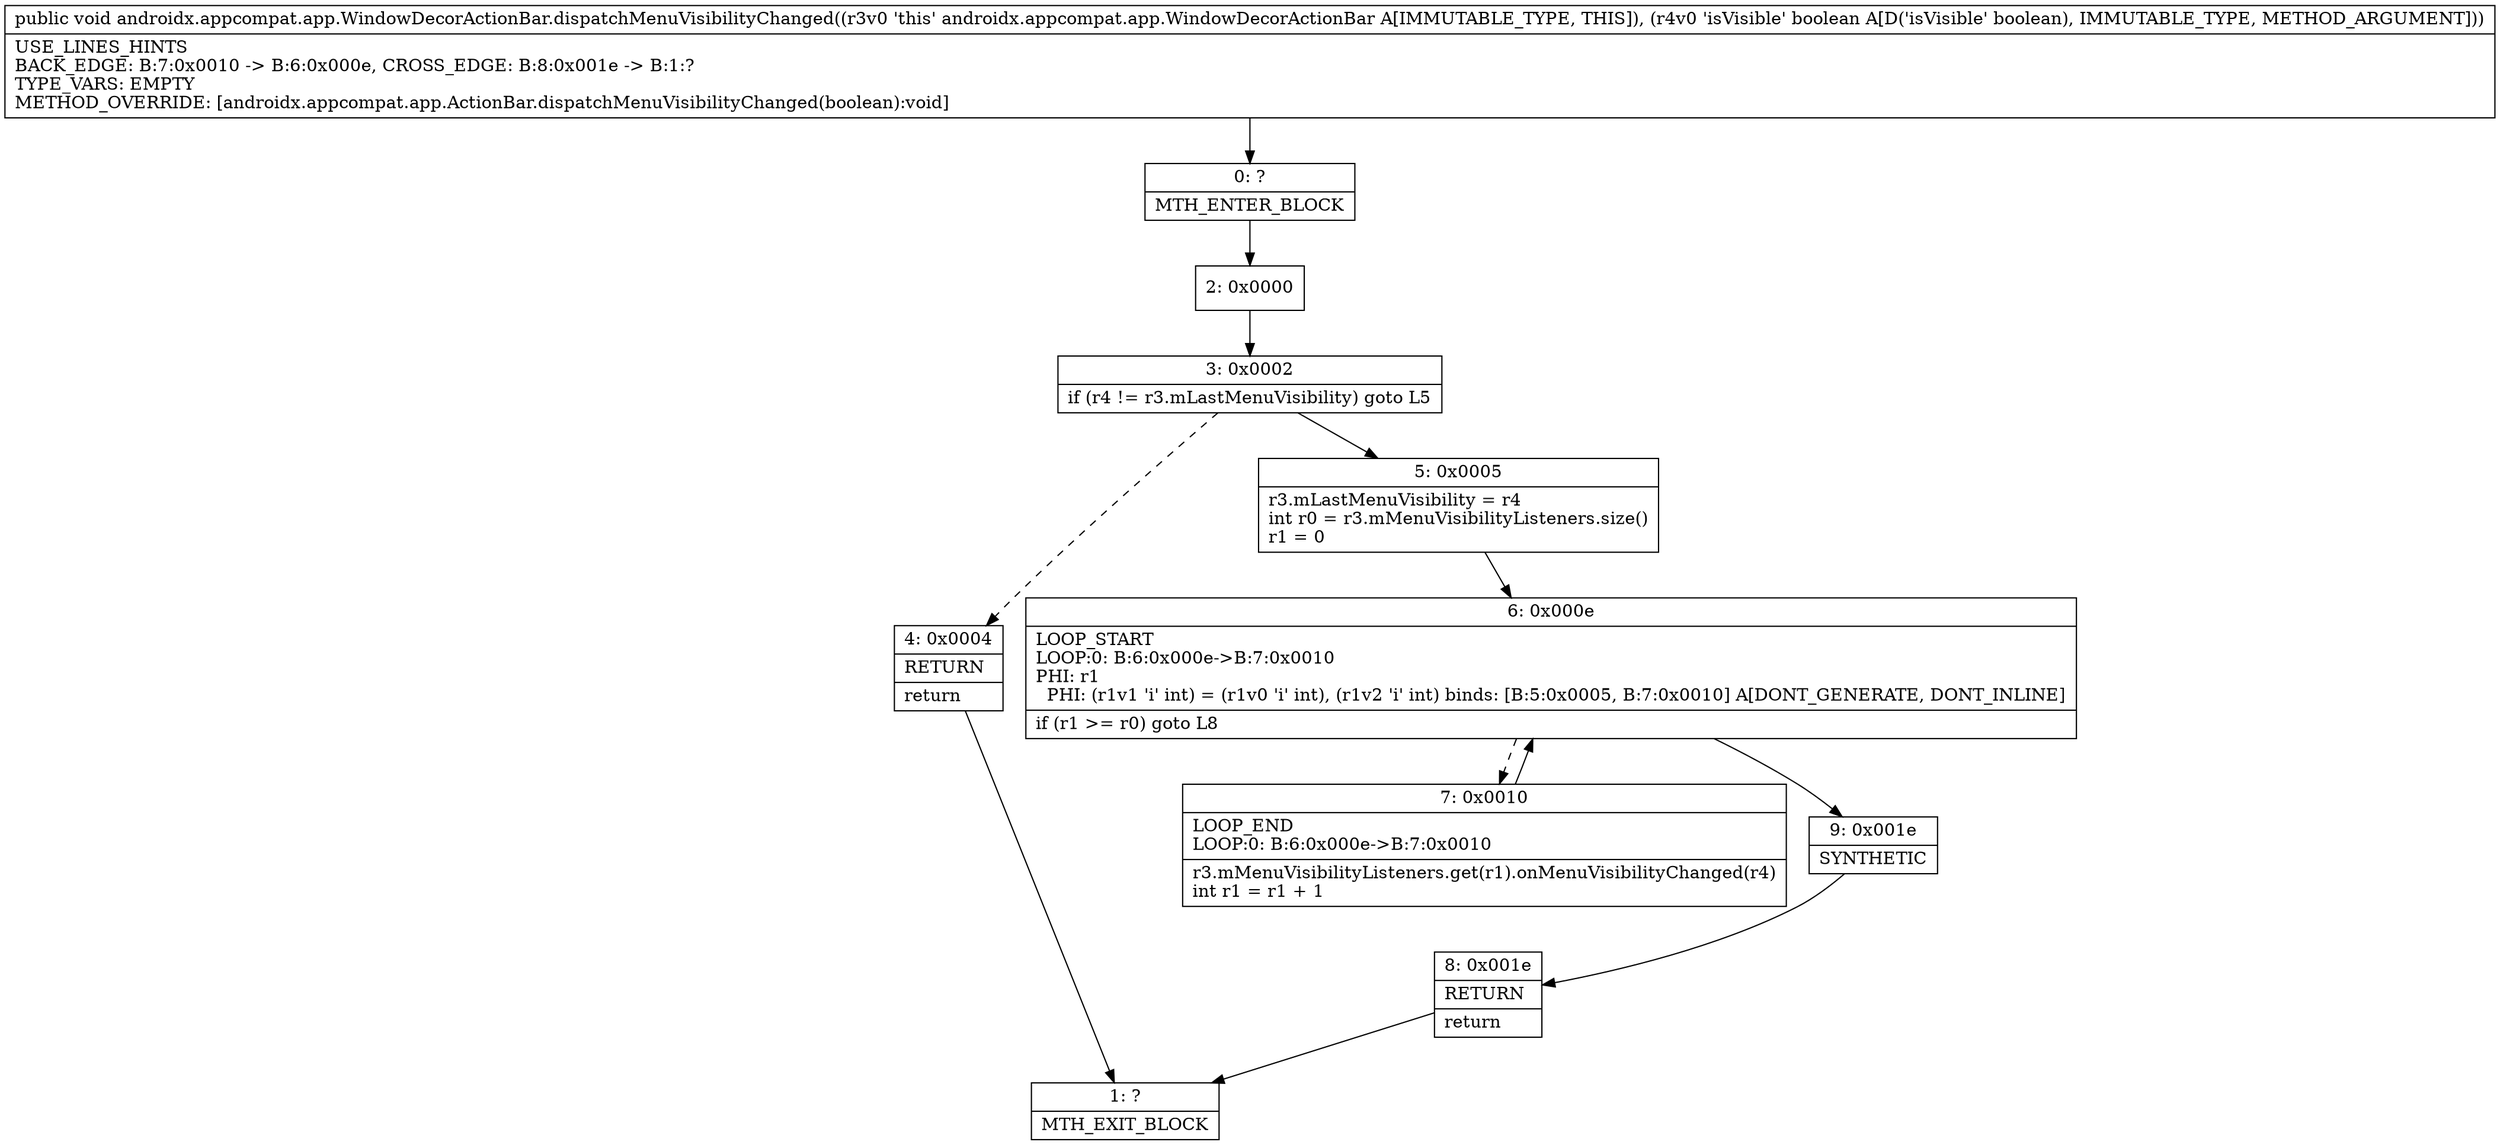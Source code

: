 digraph "CFG forandroidx.appcompat.app.WindowDecorActionBar.dispatchMenuVisibilityChanged(Z)V" {
Node_0 [shape=record,label="{0\:\ ?|MTH_ENTER_BLOCK\l}"];
Node_2 [shape=record,label="{2\:\ 0x0000}"];
Node_3 [shape=record,label="{3\:\ 0x0002|if (r4 != r3.mLastMenuVisibility) goto L5\l}"];
Node_4 [shape=record,label="{4\:\ 0x0004|RETURN\l|return\l}"];
Node_1 [shape=record,label="{1\:\ ?|MTH_EXIT_BLOCK\l}"];
Node_5 [shape=record,label="{5\:\ 0x0005|r3.mLastMenuVisibility = r4\lint r0 = r3.mMenuVisibilityListeners.size()\lr1 = 0\l}"];
Node_6 [shape=record,label="{6\:\ 0x000e|LOOP_START\lLOOP:0: B:6:0x000e\-\>B:7:0x0010\lPHI: r1 \l  PHI: (r1v1 'i' int) = (r1v0 'i' int), (r1v2 'i' int) binds: [B:5:0x0005, B:7:0x0010] A[DONT_GENERATE, DONT_INLINE]\l|if (r1 \>= r0) goto L8\l}"];
Node_7 [shape=record,label="{7\:\ 0x0010|LOOP_END\lLOOP:0: B:6:0x000e\-\>B:7:0x0010\l|r3.mMenuVisibilityListeners.get(r1).onMenuVisibilityChanged(r4)\lint r1 = r1 + 1\l}"];
Node_9 [shape=record,label="{9\:\ 0x001e|SYNTHETIC\l}"];
Node_8 [shape=record,label="{8\:\ 0x001e|RETURN\l|return\l}"];
MethodNode[shape=record,label="{public void androidx.appcompat.app.WindowDecorActionBar.dispatchMenuVisibilityChanged((r3v0 'this' androidx.appcompat.app.WindowDecorActionBar A[IMMUTABLE_TYPE, THIS]), (r4v0 'isVisible' boolean A[D('isVisible' boolean), IMMUTABLE_TYPE, METHOD_ARGUMENT]))  | USE_LINES_HINTS\lBACK_EDGE: B:7:0x0010 \-\> B:6:0x000e, CROSS_EDGE: B:8:0x001e \-\> B:1:?\lTYPE_VARS: EMPTY\lMETHOD_OVERRIDE: [androidx.appcompat.app.ActionBar.dispatchMenuVisibilityChanged(boolean):void]\l}"];
MethodNode -> Node_0;Node_0 -> Node_2;
Node_2 -> Node_3;
Node_3 -> Node_4[style=dashed];
Node_3 -> Node_5;
Node_4 -> Node_1;
Node_5 -> Node_6;
Node_6 -> Node_7[style=dashed];
Node_6 -> Node_9;
Node_7 -> Node_6;
Node_9 -> Node_8;
Node_8 -> Node_1;
}

